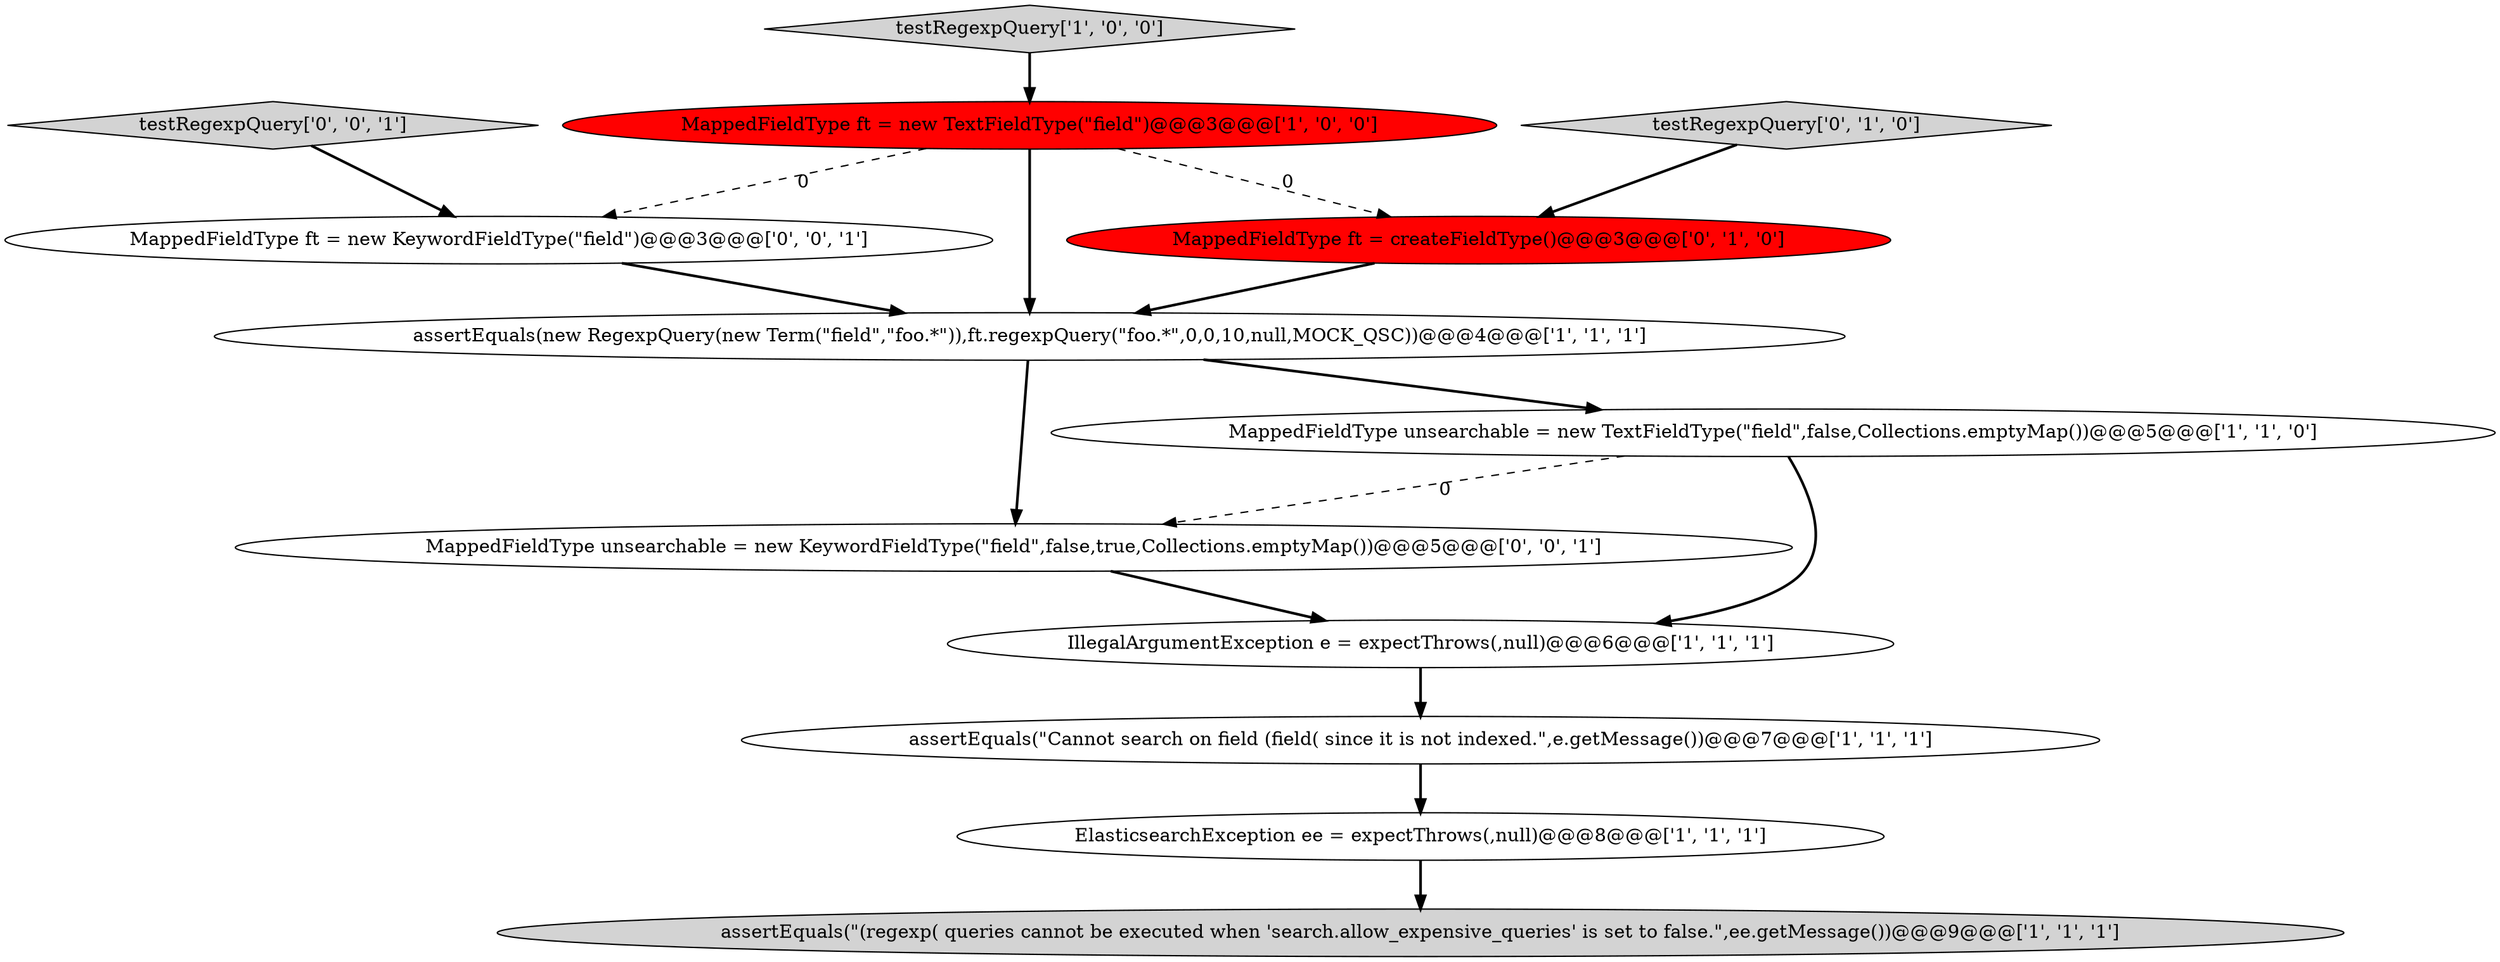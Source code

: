 digraph {
10 [style = filled, label = "MappedFieldType unsearchable = new KeywordFieldType(\"field\",false,true,Collections.emptyMap())@@@5@@@['0', '0', '1']", fillcolor = white, shape = ellipse image = "AAA0AAABBB3BBB"];
12 [style = filled, label = "testRegexpQuery['0', '0', '1']", fillcolor = lightgray, shape = diamond image = "AAA0AAABBB3BBB"];
8 [style = filled, label = "MappedFieldType ft = createFieldType()@@@3@@@['0', '1', '0']", fillcolor = red, shape = ellipse image = "AAA1AAABBB2BBB"];
2 [style = filled, label = "ElasticsearchException ee = expectThrows(,null)@@@8@@@['1', '1', '1']", fillcolor = white, shape = ellipse image = "AAA0AAABBB1BBB"];
3 [style = filled, label = "assertEquals(\"(regexp( queries cannot be executed when 'search.allow_expensive_queries' is set to false.\",ee.getMessage())@@@9@@@['1', '1', '1']", fillcolor = lightgray, shape = ellipse image = "AAA0AAABBB1BBB"];
4 [style = filled, label = "MappedFieldType unsearchable = new TextFieldType(\"field\",false,Collections.emptyMap())@@@5@@@['1', '1', '0']", fillcolor = white, shape = ellipse image = "AAA0AAABBB1BBB"];
5 [style = filled, label = "IllegalArgumentException e = expectThrows(,null)@@@6@@@['1', '1', '1']", fillcolor = white, shape = ellipse image = "AAA0AAABBB1BBB"];
11 [style = filled, label = "MappedFieldType ft = new KeywordFieldType(\"field\")@@@3@@@['0', '0', '1']", fillcolor = white, shape = ellipse image = "AAA0AAABBB3BBB"];
1 [style = filled, label = "assertEquals(new RegexpQuery(new Term(\"field\",\"foo.*\")),ft.regexpQuery(\"foo.*\",0,0,10,null,MOCK_QSC))@@@4@@@['1', '1', '1']", fillcolor = white, shape = ellipse image = "AAA0AAABBB1BBB"];
0 [style = filled, label = "assertEquals(\"Cannot search on field (field( since it is not indexed.\",e.getMessage())@@@7@@@['1', '1', '1']", fillcolor = white, shape = ellipse image = "AAA0AAABBB1BBB"];
7 [style = filled, label = "MappedFieldType ft = new TextFieldType(\"field\")@@@3@@@['1', '0', '0']", fillcolor = red, shape = ellipse image = "AAA1AAABBB1BBB"];
6 [style = filled, label = "testRegexpQuery['1', '0', '0']", fillcolor = lightgray, shape = diamond image = "AAA0AAABBB1BBB"];
9 [style = filled, label = "testRegexpQuery['0', '1', '0']", fillcolor = lightgray, shape = diamond image = "AAA0AAABBB2BBB"];
7->11 [style = dashed, label="0"];
8->1 [style = bold, label=""];
1->4 [style = bold, label=""];
7->1 [style = bold, label=""];
10->5 [style = bold, label=""];
6->7 [style = bold, label=""];
5->0 [style = bold, label=""];
4->10 [style = dashed, label="0"];
9->8 [style = bold, label=""];
1->10 [style = bold, label=""];
11->1 [style = bold, label=""];
4->5 [style = bold, label=""];
2->3 [style = bold, label=""];
0->2 [style = bold, label=""];
12->11 [style = bold, label=""];
7->8 [style = dashed, label="0"];
}
